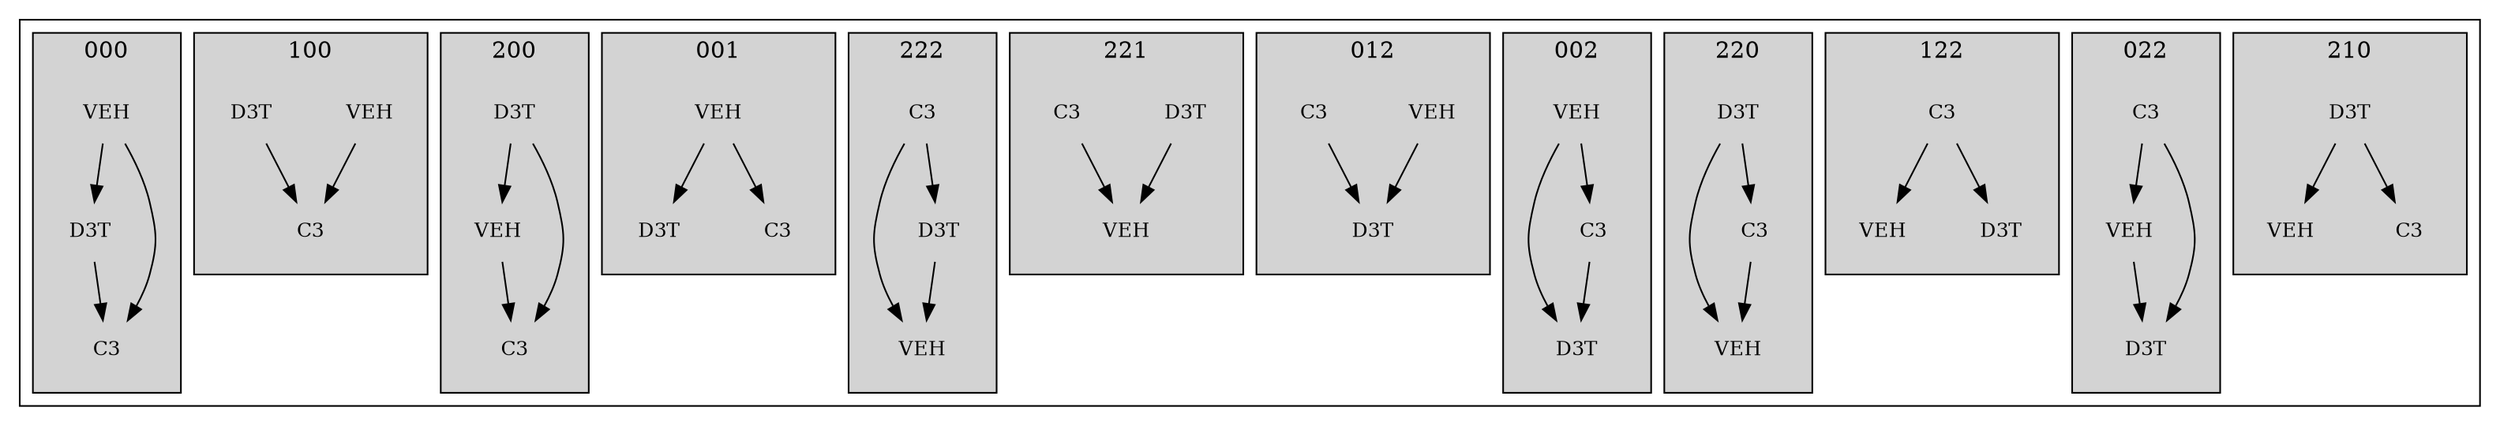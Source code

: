 strict digraph TDAGS {
	labelloc = "t";
	compound = false;
	subgraph cluster_0 {
		subgraph cluster_1 {
			label= "210";
			style = filled;
			node [label= VEH, shape = plaintext, fontsize=12] VEH1;
			node [label= D3T, shape = plaintext, fontsize=12] D3T1;
			node [label= C3, shape = plaintext, fontsize=12] C31;
			D3T1->VEH1;D3T1->C31;		}
		subgraph cluster_2 {
			label= "022";
			style = filled;
			node [label= VEH, shape = plaintext, fontsize=12] VEH2;
			node [label= D3T, shape = plaintext, fontsize=12] D3T2;
			node [label= C3, shape = plaintext, fontsize=12] C32;
			VEH2->D3T2;C32->VEH2;C32->D3T2;		}
		subgraph cluster_3 {
			label= "122";
			style = filled;
			node [label= VEH, shape = plaintext, fontsize=12] VEH3;
			node [label= D3T, shape = plaintext, fontsize=12] D3T3;
			node [label= C3, shape = plaintext, fontsize=12] C33;
			C33->VEH3;C33->D3T3;		}
		subgraph cluster_4 {
			label= "220";
			style = filled;
			node [label= VEH, shape = plaintext, fontsize=12] VEH4;
			node [label= D3T, shape = plaintext, fontsize=12] D3T4;
			node [label= C3, shape = plaintext, fontsize=12] C34;
			D3T4->VEH4;D3T4->C34;C34->VEH4;		}
		subgraph cluster_5 {
			label= "002";
			style = filled;
			node [label= VEH, shape = plaintext, fontsize=12] VEH5;
			node [label= D3T, shape = plaintext, fontsize=12] D3T5;
			node [label= C3, shape = plaintext, fontsize=12] C35;
			VEH5->D3T5;VEH5->C35;C35->D3T5;		}
		subgraph cluster_6 {
			label= "012";
			style = filled;
			node [label= VEH, shape = plaintext, fontsize=12] VEH6;
			node [label= D3T, shape = plaintext, fontsize=12] D3T6;
			node [label= C3, shape = plaintext, fontsize=12] C36;
			VEH6->D3T6;C36->D3T6;		}
		subgraph cluster_7 {
			label= "221";
			style = filled;
			node [label= VEH, shape = plaintext, fontsize=12] VEH7;
			node [label= D3T, shape = plaintext, fontsize=12] D3T7;
			node [label= C3, shape = plaintext, fontsize=12] C37;
			D3T7->VEH7;C37->VEH7;		}
		subgraph cluster_8 {
			label= "222";
			style = filled;
			node [label= VEH, shape = plaintext, fontsize=12] VEH8;
			node [label= D3T, shape = plaintext, fontsize=12] D3T8;
			node [label= C3, shape = plaintext, fontsize=12] C38;
			D3T8->VEH8;C38->VEH8;C38->D3T8;		}
		subgraph cluster_9 {
			label= "001";
			style = filled;
			node [label= VEH, shape = plaintext, fontsize=12] VEH9;
			node [label= D3T, shape = plaintext, fontsize=12] D3T9;
			node [label= C3, shape = plaintext, fontsize=12] C39;
			VEH9->D3T9;VEH9->C39;		}
		subgraph cluster_10 {
			label= "200";
			style = filled;
			node [label= VEH, shape = plaintext, fontsize=12] VEH10;
			node [label= D3T, shape = plaintext, fontsize=12] D3T10;
			node [label= C3, shape = plaintext, fontsize=12] C310;
			VEH10->C310;D3T10->VEH10;D3T10->C310;		}
		subgraph cluster_11 {
			label= "100";
			style = filled;
			node [label= VEH, shape = plaintext, fontsize=12] VEH11;
			node [label= D3T, shape = plaintext, fontsize=12] D3T11;
			node [label= C3, shape = plaintext, fontsize=12] C311;
			VEH11->C311;D3T11->C311;		}
		subgraph cluster_12 {
			label= "000";
			style = filled;
			node [label= VEH, shape = plaintext, fontsize=12] VEH12;
			node [label= D3T, shape = plaintext, fontsize=12] D3T12;
			node [label= C3, shape = plaintext, fontsize=12] C312;
			VEH12->D3T12;VEH12->C312;D3T12->C312;		}
}}